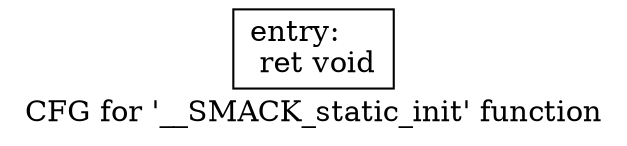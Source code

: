 digraph "CFG for '__SMACK_static_init' function" {
	label="CFG for '__SMACK_static_init' function";

	Node0x559c672780d0 [shape=record,label="{entry:\l  ret void\l}"];
}
